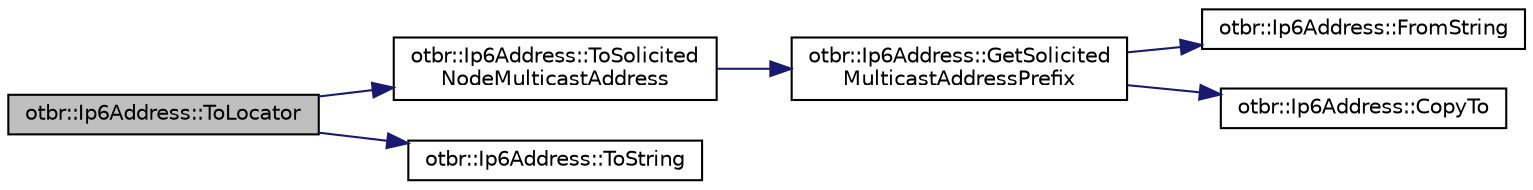 digraph "otbr::Ip6Address::ToLocator"
{
  edge [fontname="Helvetica",fontsize="10",labelfontname="Helvetica",labelfontsize="10"];
  node [fontname="Helvetica",fontsize="10",shape=record];
  rankdir="LR";
  Node48 [label="otbr::Ip6Address::ToLocator",height=0.2,width=0.4,color="black", fillcolor="grey75", style="filled", fontcolor="black"];
  Node48 -> Node49 [color="midnightblue",fontsize="10",style="solid",fontname="Helvetica"];
  Node49 [label="otbr::Ip6Address::ToSolicited\lNodeMulticastAddress",height=0.2,width=0.4,color="black", fillcolor="white", style="filled",URL="$d2/dfe/classotbr_1_1Ip6Address.html#a18990d0ba95c35dc3f5b018a8fb27bbd",tooltip="This method returns the solicited node multicast address. "];
  Node49 -> Node50 [color="midnightblue",fontsize="10",style="solid",fontname="Helvetica"];
  Node50 [label="otbr::Ip6Address::GetSolicited\lMulticastAddressPrefix",height=0.2,width=0.4,color="black", fillcolor="white", style="filled",URL="$d2/dfe/classotbr_1_1Ip6Address.html#a7da3c5ebc9c062f30a56983be0852b00",tooltip="This function returns the wellknown Solicited Node Multicast Address Prefix (ff02::01:ff00:0). "];
  Node50 -> Node51 [color="midnightblue",fontsize="10",style="solid",fontname="Helvetica"];
  Node51 [label="otbr::Ip6Address::FromString",height=0.2,width=0.4,color="black", fillcolor="white", style="filled",URL="$d2/dfe/classotbr_1_1Ip6Address.html#aea29483ec22a607a9fcd95cadc42cee7",tooltip="This function converts Ip6 addresses from text to Ip6Address. "];
  Node50 -> Node52 [color="midnightblue",fontsize="10",style="solid",fontname="Helvetica"];
  Node52 [label="otbr::Ip6Address::CopyTo",height=0.2,width=0.4,color="black", fillcolor="white", style="filled",URL="$d2/dfe/classotbr_1_1Ip6Address.html#af17eb7c1fd8a9c5d54434fbd84c3f173",tooltip="This method copies the Ip6 address to a sockaddr_in6 structure. "];
  Node48 -> Node53 [color="midnightblue",fontsize="10",style="solid",fontname="Helvetica"];
  Node53 [label="otbr::Ip6Address::ToString",height=0.2,width=0.4,color="black", fillcolor="white", style="filled",URL="$d2/dfe/classotbr_1_1Ip6Address.html#a3f7999dd25add01aa2b52a104de17b9e",tooltip="This method returns the string representation for the Ip6 address. "];
}
